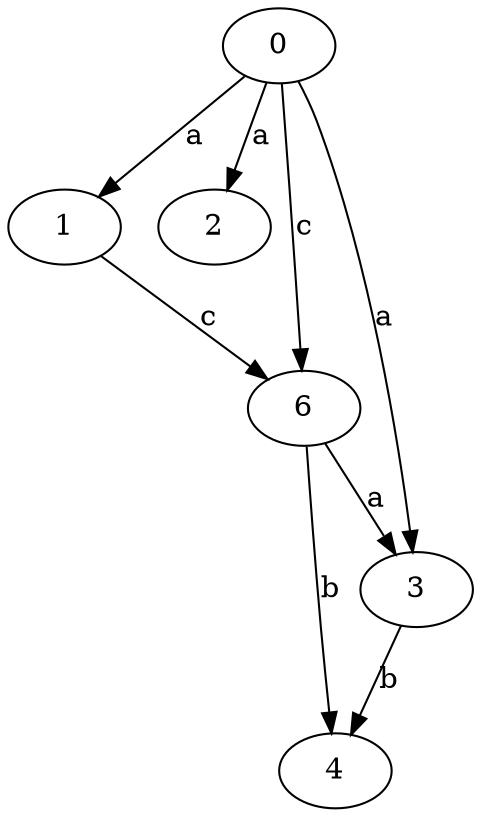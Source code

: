 strict digraph  {
1;
2;
3;
4;
0;
6;
1 -> 6  [label=c];
3 -> 4  [label=b];
0 -> 1  [label=a];
0 -> 2  [label=a];
0 -> 3  [label=a];
0 -> 6  [label=c];
6 -> 3  [label=a];
6 -> 4  [label=b];
}
